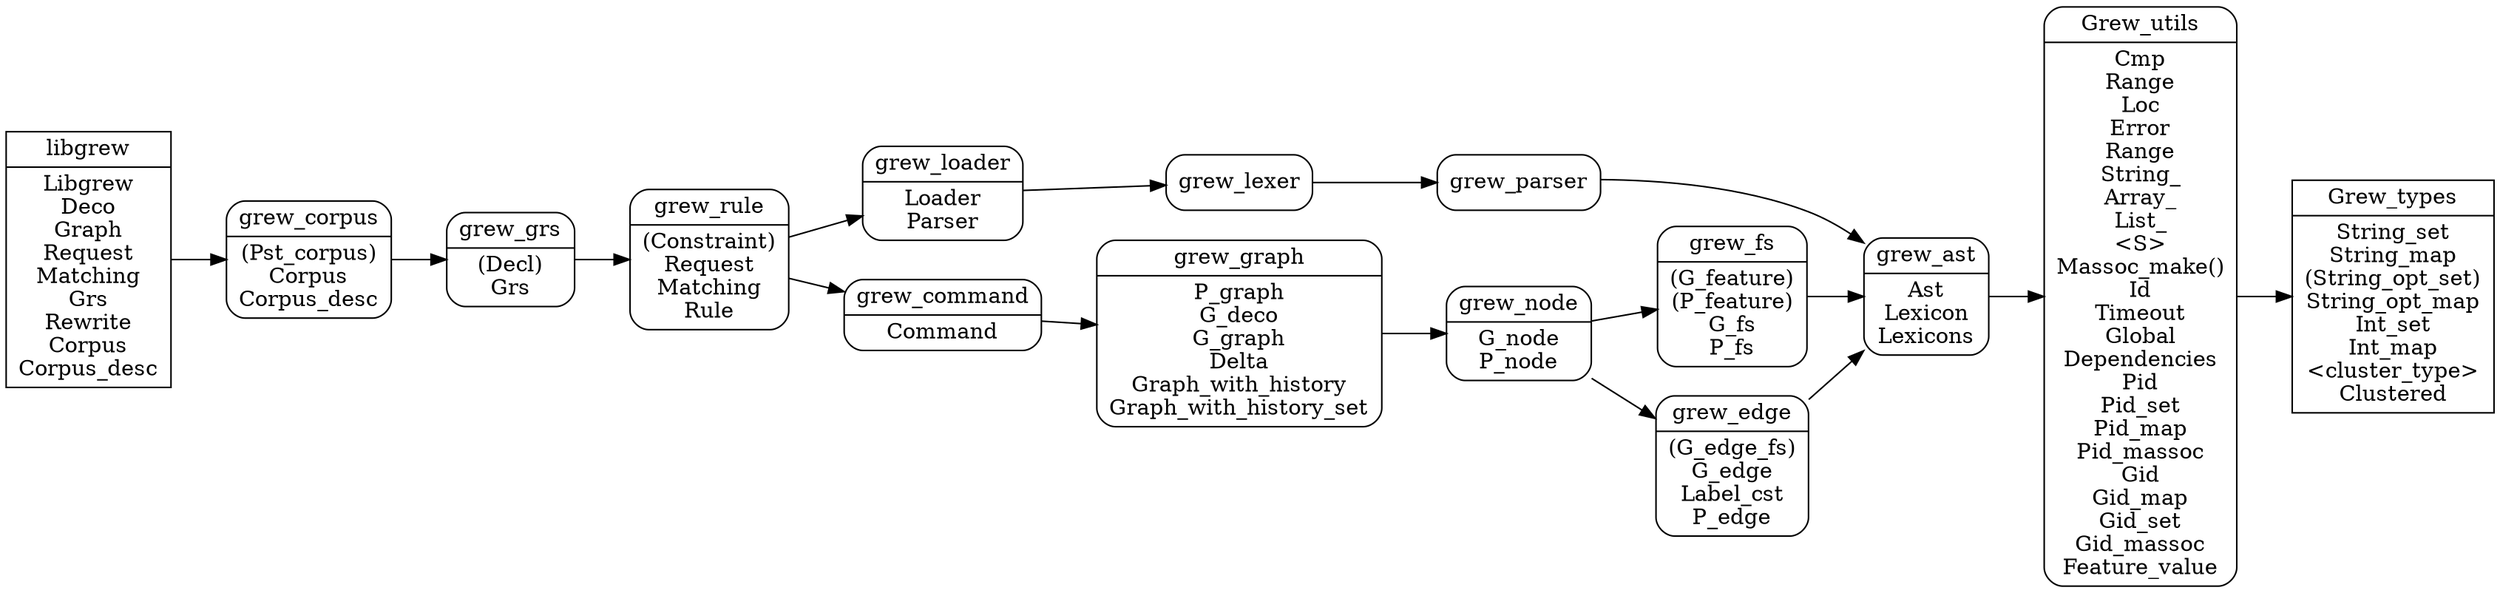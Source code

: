 digraph grew {
  node [shape=Mrecord];
  rankdir = LR;
  Grew_types [fillcolor=yellow, shape=record, label="Grew_types|String_set\nString_map\n(String_opt_set)\nString_opt_map\nInt_set\nInt_map\n&lt;cluster_type&gt;\nClustered"]
  Grew_utils [label="Grew_utils|Cmp\nRange\nLoc\nError\nRange\nString_\nArray_\nList_\n&lt;S&gt;\nMassoc_make()\nId\nTimeout\nGlobal\nDependencies\nPid\nPid_set\nPid_map\nPid_massoc\nGid\nGid_map\nGid_set\nGid_massoc\nFeature_value"]
  grew_ast [label="grew_ast|Ast\nLexicon\nLexicons"]
  grew_loader [label="grew_loader|Loader\nParser"]
  grew_fs [label="grew_fs|(G_feature)\n(P_feature)\nG_fs\nP_fs"]
  grew_edge [label="grew_edge|(G_edge_fs)\nG_edge\nLabel_cst\nP_edge"]
  grew_node [label="grew_node|G_node\nP_node"]
  grew_command [label="grew_command|Command"]
  grew_graph [label="grew_graph|P_graph\nG_deco\nG_graph\nDelta\nGraph_with_history\nGraph_with_history_set"]
  grew_rule [label="grew_rule|(Constraint)\nRequest\nMatching\nRule"]
  grew_grs [label="grew_grs|(Decl)\nGrs"]
  grew_corpus [label="grew_corpus|(Pst_corpus)\nCorpus\nCorpus_desc"]
  libgrew [fillcolor=yellow, shape=record, label="libgrew|Libgrew\nDeco\nGraph\nRequest\nMatching\nGrs\nRewrite\nCorpus\nCorpus_desc"]
grew_ast -> Grew_utils -> Grew_types
grew_edge -> grew_ast
grew_fs -> grew_ast
grew_command -> grew_graph
grew_node -> grew_edge
grew_node -> grew_fs
grew_graph -> grew_node
grew_rule -> grew_command
grew_grs -> grew_rule
grew_rule -> grew_loader -> grew_lexer -> grew_parser -> grew_ast
grew_corpus -> grew_grs
libgrew -> grew_corpus

}



